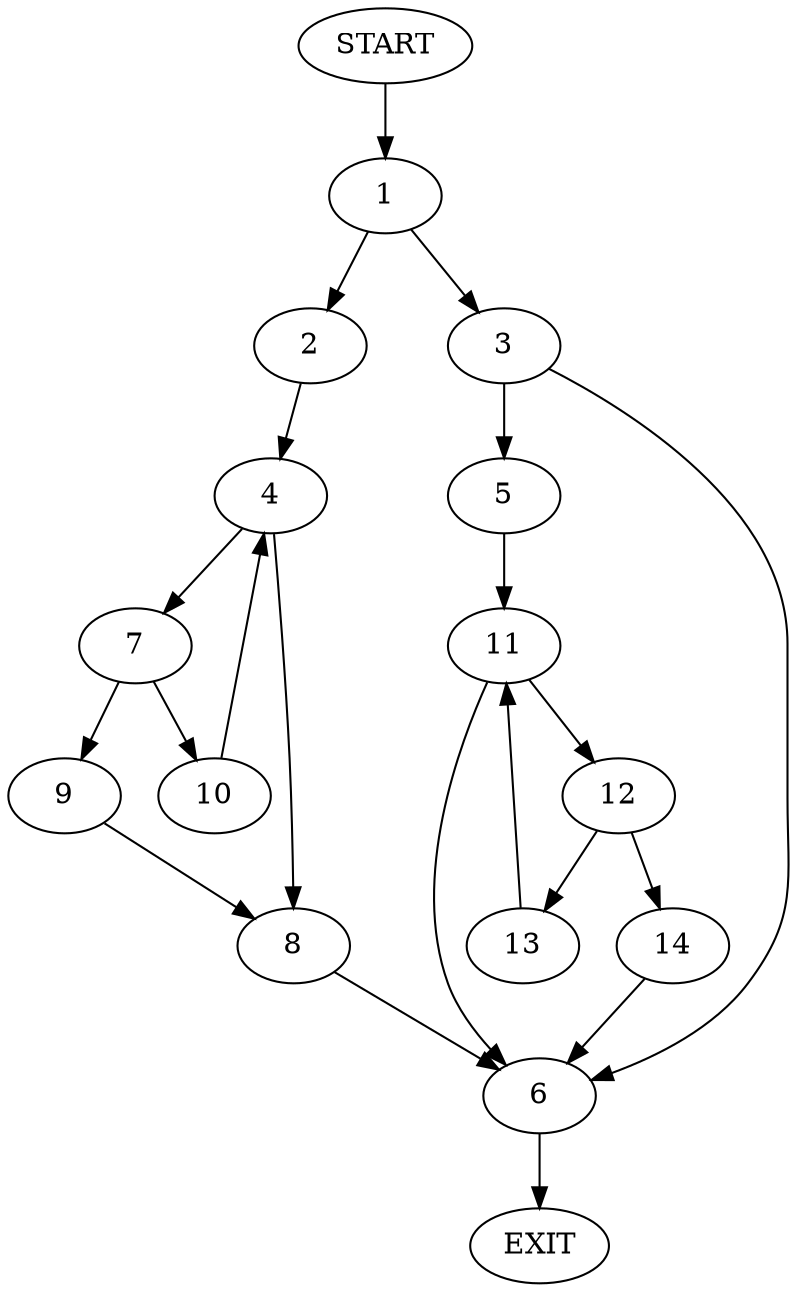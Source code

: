 digraph {
0 [label="START"]
15 [label="EXIT"]
0 -> 1
1 -> 2
1 -> 3
2 -> 4
3 -> 5
3 -> 6
4 -> 7
4 -> 8
7 -> 9
7 -> 10
8 -> 6
10 -> 4
9 -> 8
6 -> 15
5 -> 11
11 -> 6
11 -> 12
12 -> 13
12 -> 14
13 -> 11
14 -> 6
}
